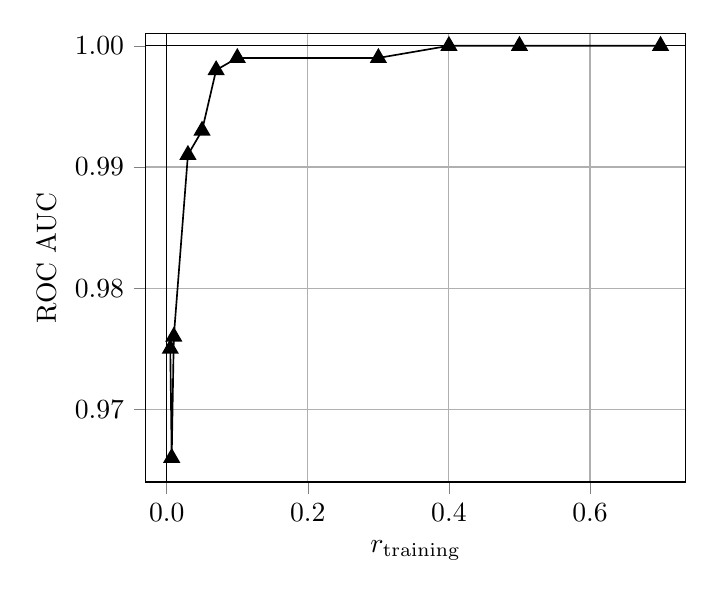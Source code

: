 % This file was created by matplotlib2tikz v0.6.18.
\begin{tikzpicture}

\begin{axis}[
tick align=outside,
tick pos=left,
x grid style={white!69.02!black},
xlabel={$r_\text{training}$},
xmajorgrids,
xmin=-0.03, xmax=0.735,
xtick={-0.2,0,0.2,0.4,0.6,0.8},
xticklabels={$-0.2$,$0.0$,$0.2$,$0.4$,$0.6$,$0.8$},
y grid style={white!69.02!black},
ylabel={ROC AUC},
ymajorgrids,
ymin=0.964, ymax=1.001,
ytick={0.96,0.97,0.98,0.99,1,1.01},
yticklabels={$0.96$,$0.97$,$0.98$,$0.99$,$1.00$,$1.01$}
]
\addplot [semithick, black, mark=triangle*, mark size=3, mark options={solid}, forget plot]
table [row sep=\\]{%
0.001	nan \\
0.005	0.975 \\
0.007	0.966 \\
0.01	0.976 \\
0.03	0.991 \\
0.05	0.993 \\
0.07	0.998 \\
0.1	0.999 \\
0.3	0.999 \\
0.4	1.0 \\
0.5	1.0 \\
0.7	1.0 \\
};
\path [draw=black, fill opacity=0] (axis cs:0,0.964)
--(axis cs:0,1.001);

\path [draw=black, fill opacity=0] (axis cs:1,0.964)
--(axis cs:1,1.001);

\path [draw=black, fill opacity=0] (axis cs:-0.03,0)
--(axis cs:0.735,0);

\path [draw=black, fill opacity=0] (axis cs:-0.03,1)
--(axis cs:0.735,1);

\end{axis}

\end{tikzpicture}